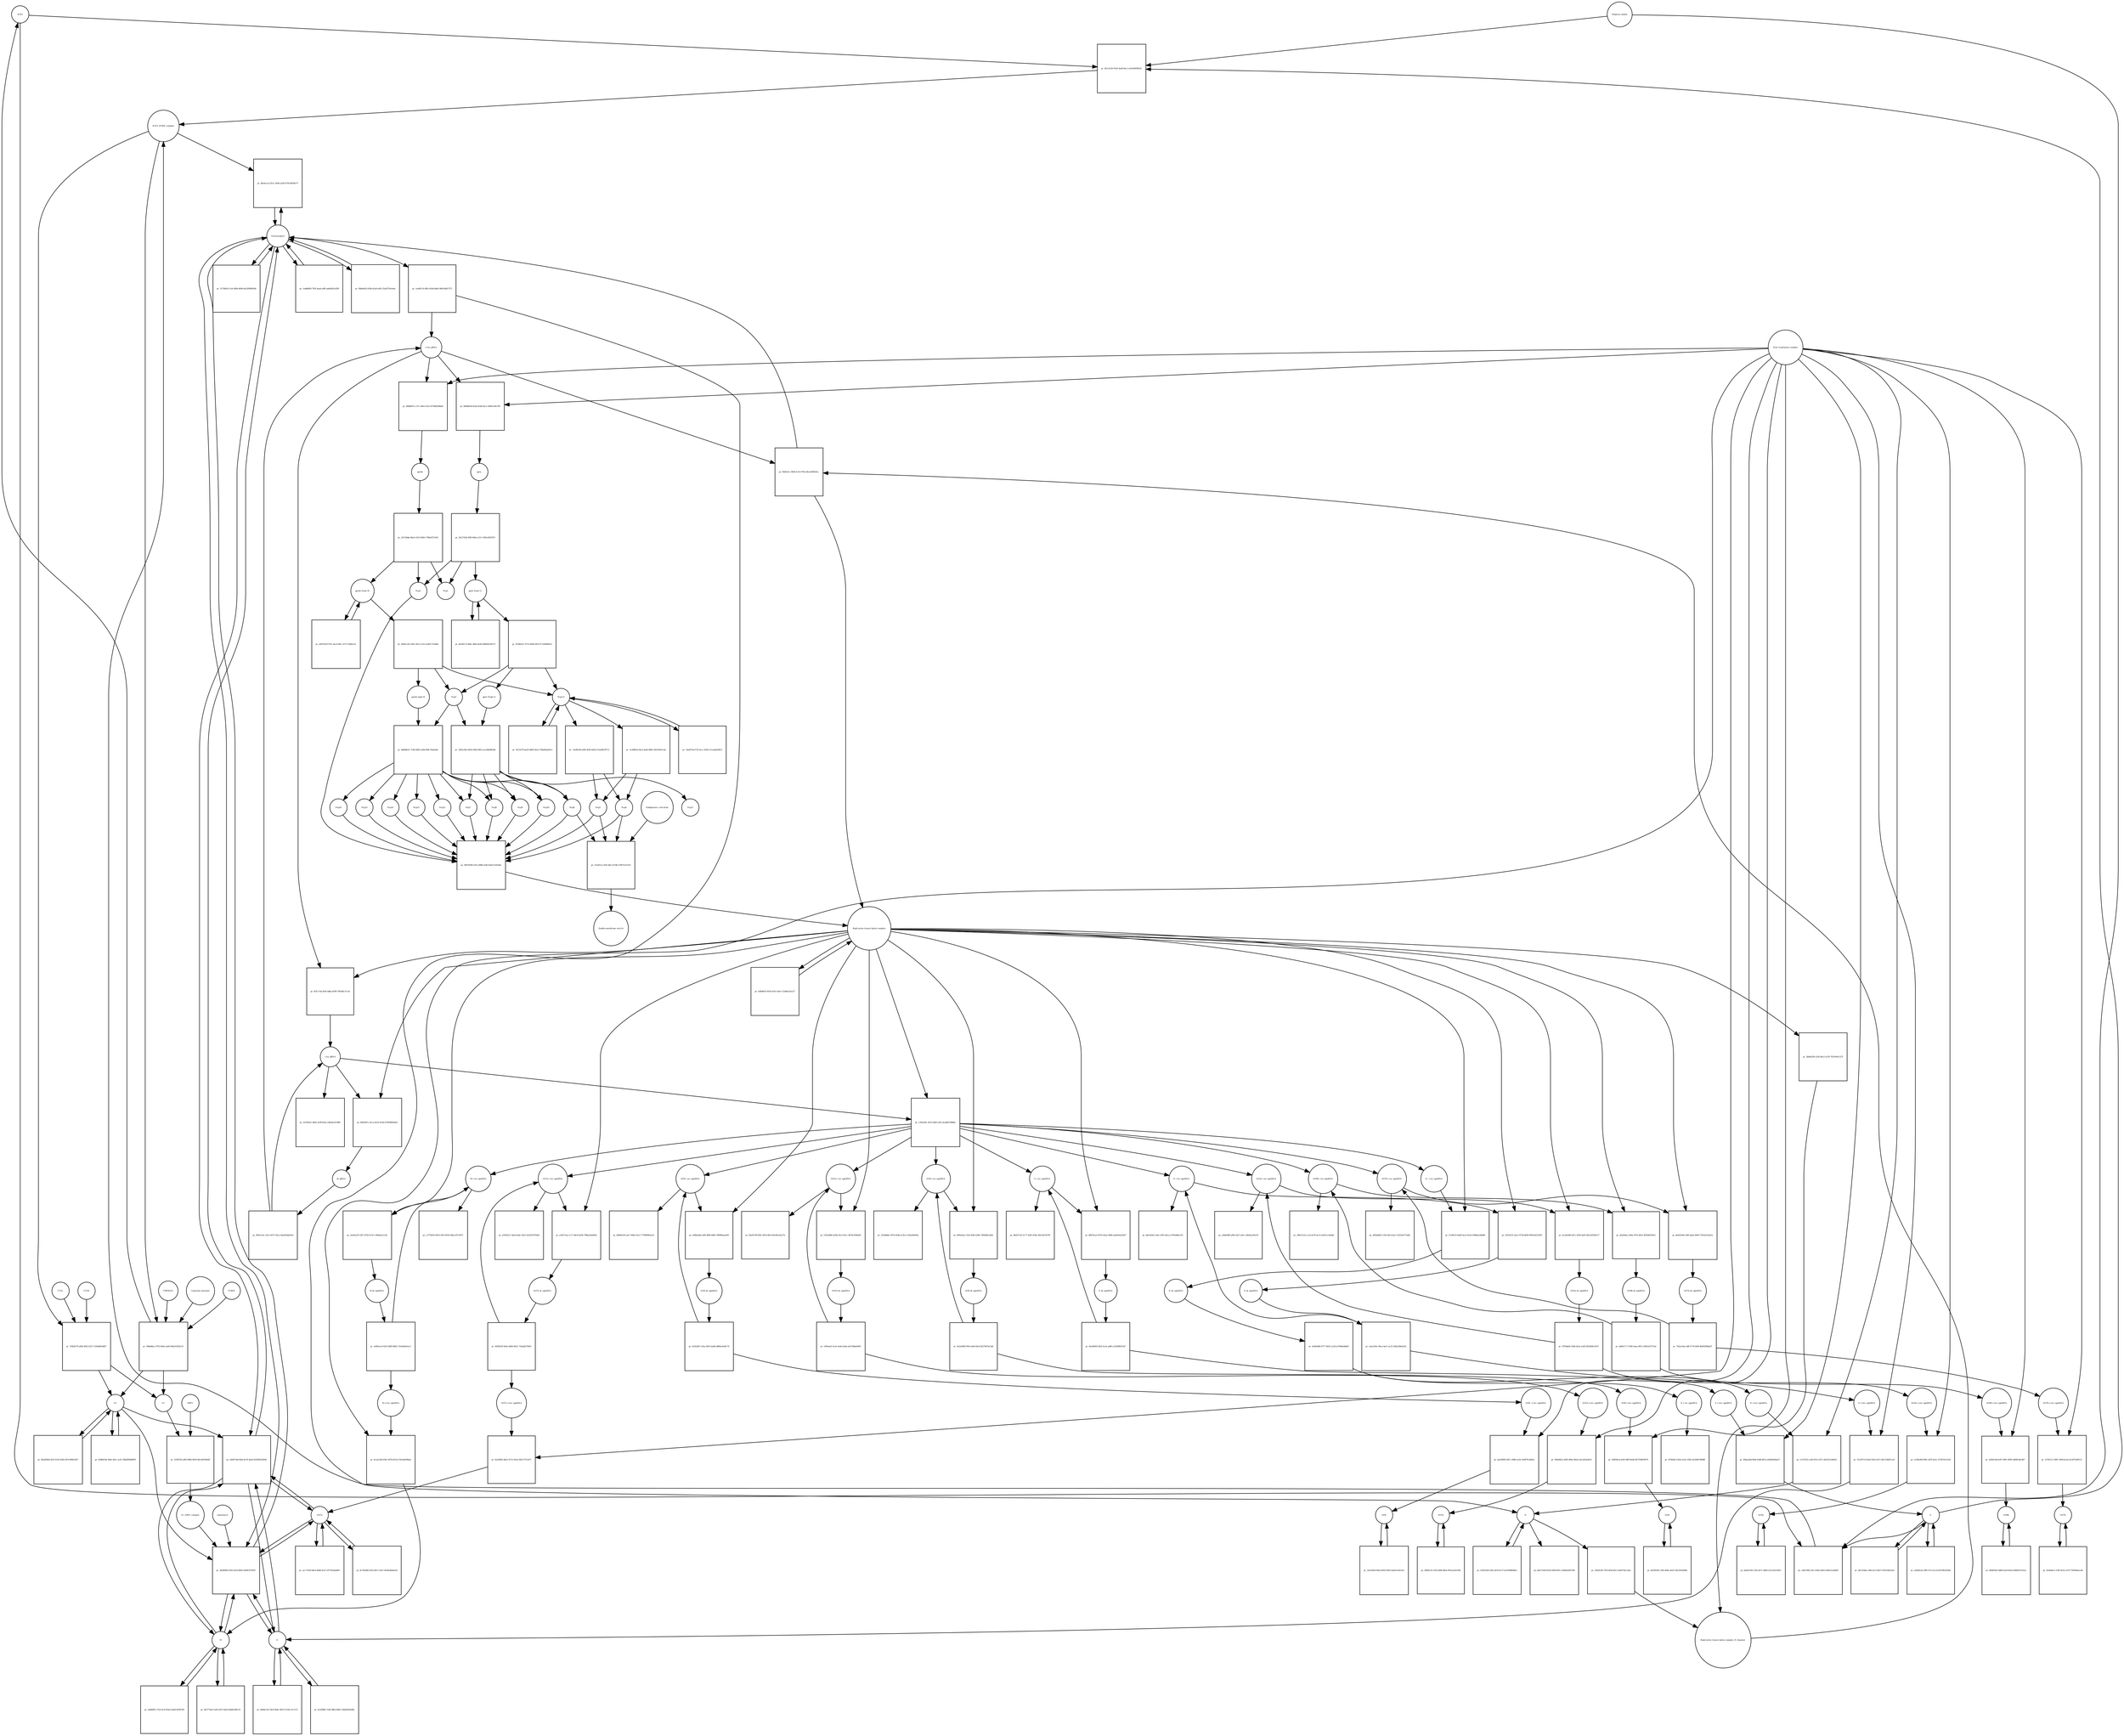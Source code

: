 strict digraph  {
ACE2 [annotation="", bipartite=0, cls=macromolecule, fontsize=4, label=ACE2, shape=circle];
"pr_df1c4120-9145-4ed0-8ac1-e2e934095b35" [annotation="", bipartite=1, cls=process, fontsize=4, label="pr_df1c4120-9145-4ed0-8ac1-e2e934095b35", shape=square];
"ACE2_SPIKE complex" [annotation="", bipartite=0, cls=complex, fontsize=4, label="ACE2_SPIKE complex", shape=circle];
"Heparan sulfate" [annotation="urn_miriam_obo.chebi_CHEBI%3A28815", bipartite=0, cls="simple chemical", fontsize=4, label="Heparan sulfate", shape=circle];
S [annotation=urn_miriam_uniprot_P0DTC2, bipartite=0, cls=macromolecule, fontsize=4, label=S, shape=circle];
Nucleocapsid [annotation="urn_miriam_obo.go_GO%3A0019013", bipartite=0, cls=complex, fontsize=4, label=Nucleocapsid, shape=circle];
"pr_d0e4cca2-921c-454b-a52b-470518438c7f" [annotation="", bipartite=1, cls=process, fontsize=4, label="pr_d0e4cca2-921c-454b-a52b-470518438c7f", shape=square];
"pr_195b4370-afb4-4825-b527-5336dd02dbf7" [annotation="", bipartite=1, cls=process, fontsize=4, label="pr_195b4370-afb4-4825-b527-5336dd02dbf7", shape=square];
S2 [annotation=urn_miriam_interpro_IPR002552, bipartite=0, cls=macromolecule, fontsize=4, label=S2, shape=circle];
CTSB [annotation="", bipartite=0, cls=macromolecule, fontsize=4, label=CTSB, shape=circle];
CTSL [annotation="", bipartite=0, cls=macromolecule, fontsize=4, label=CTSL, shape=circle];
S1 [annotation=urn_miriam_interpro_IPR002551, bipartite=0, cls=macromolecule, fontsize=4, label=S1, shape=circle];
"pr_cb9e766f-52fc-43d0-a829-a580c2a34499" [annotation="", bipartite=1, cls=process, fontsize=4, label="pr_cb9e766f-52fc-43d0-a829-a580c2a34499", shape=square];
"pr_30af69fb-9100-4324-8682-0e9fb7d7ff20" [annotation="", bipartite=1, cls=process, fontsize=4, label="pr_30af69fb-9100-4324-8682-0e9fb7d7ff20", shape=square];
cholesterol [annotation="urn_miriam_obo.chebi_CHEBI%3A16113", bipartite=0, cls="simple chemical", fontsize=4, label=cholesterol, shape=circle];
"S1_NRP1 complex" [annotation="", bipartite=0, cls=complex, fontsize=4, label="S1_NRP1 complex", shape=circle];
E [annotation=urn_miriam_uniprot_P0DTC4, bipartite=0, cls=macromolecule, fontsize=4, label=E, shape=circle];
M [annotation=urn_miriam_uniprot_P0DTC5, bipartite=0, cls=macromolecule, fontsize=4, label=M, shape=circle];
Orf7a [annotation=urn_miriam_uniprot_P0DTC7, bipartite=0, cls=macromolecule, fontsize=4, label=Orf7a, shape=circle];
"pr_1ee6b7c0-8ffa-430b-b8a6-9961fd467375" [annotation="", bipartite=1, cls=process, fontsize=4, label="pr_1ee6b7c0-8ffa-430b-b8a6-9961fd467375", shape=square];
"(+)ss gRNA" [annotation=urn_miriam_refseq_NC_045512, bipartite=0, cls="nucleic acid feature", fontsize=4, label="(+)ss gRNA", shape=circle];
N [annotation=urn_miriam_uniprot_P0DTC9, bipartite=0, cls="macromolecule multimer", fontsize=4, label=N, shape=circle];
"pr_1eddb095-785f-4aad-a8ff-ada6942cd39f" [annotation="", bipartite=1, cls=process, fontsize=4, label="pr_1eddb095-785f-4aad-a8ff-ada6942cd39f", shape=square];
"pr_fbb9e043-816b-42a9-a0f2-55a0279c0e4a" [annotation="", bipartite=1, cls=process, fontsize=4, label="pr_fbb9e043-816b-42a9-a0f2-55a0279c0e4a", shape=square];
"pr_b6317b36-8528-4936-891c-02bb9a405788" [annotation="", bipartite=1, cls=process, fontsize=4, label="pr_b6317b36-8528-4936-891c-02bb9a405788", shape=square];
"pr_239163d3-03fa-4e5d-9c37-ba76496fd8e2" [annotation="", bipartite=1, cls=process, fontsize=4, label="pr_239163d3-03fa-4e5d-9c37-ba76496fd8e2", shape=square];
"N (+)ss sgmRNA" [annotation=urn_miriam_ncbigene_43740575, bipartite=0, cls="nucleic acid feature", fontsize=4, label="N (+)ss sgmRNA", shape=circle];
"pr_e7cf5352-cef0-435c-b37c-d4c021e4b562" [annotation="", bipartite=1, cls=process, fontsize=4, label="pr_e7cf5352-cef0-435c-b37c-d4c021e4b562", shape=square];
"Host translation complex" [annotation="urn_miriam_obo.go_GO%3A0070992", bipartite=0, cls=complex, fontsize=4, label="Host translation complex", shape=circle];
"pr_2170b561-f1af-4f84-8099-0a25f90605d0" [annotation="", bipartite=1, cls=process, fontsize=4, label="pr_2170b561-f1af-4f84-8099-0a25f90605d0", shape=square];
"pr_94b6d6ac-975f-49a6-ae60-09dc03302e7e" [annotation="", bipartite=1, cls=process, fontsize=4, label="pr_94b6d6ac-975f-49a6-ae60-09dc03302e7e", shape=square];
FURIN [annotation="", bipartite=0, cls=macromolecule, fontsize=4, label=FURIN, shape=circle];
TMPRSS2 [annotation="", bipartite=0, cls=macromolecule, fontsize=4, label=TMPRSS2, shape=circle];
"Camostat mesylate" [annotation="urn_miriam_pubchem.compound_2536", bipartite=0, cls="simple chemical", fontsize=4, label="Camostat mesylate", shape=circle];
"pr_0b2d30b9-4f33-4102-8304-5b7c89601647" [annotation="", bipartite=1, cls=process, fontsize=4, label="pr_0b2d30b9-4f33-4102-8304-5b7c89601647", shape=square];
"Replication transcription complex_N oligomer" [annotation="", bipartite=0, cls=complex, fontsize=4, label="Replication transcription complex_N oligomer", shape=circle];
"pr_f6441b1c-f840-4c33-976d-28ce458029cc" [annotation="", bipartite=1, cls=process, fontsize=4, label="pr_f6441b1c-f840-4c33-976d-28ce458029cc", shape=square];
"Replication transcription complex" [annotation="", bipartite=0, cls=complex, fontsize=4, label="Replication transcription complex", shape=circle];
"pr_e4b971bb-8fad-4e76-8ae9-622f9032829d" [annotation="", bipartite=1, cls=process, fontsize=4, label="pr_e4b971bb-8fad-4e76-8ae9-622f9032829d", shape=square];
"pr_638b0c6b-3b6e-4d1c-ac01-58b2869d4993" [annotation="", bipartite=1, cls=process, fontsize=4, label="pr_638b0c6b-3b6e-4d1c-ac01-58b2869d4993", shape=square];
"pp1a Nsp3-11" [annotation=urn_miriam_uniprot_P0DTC1, bipartite=0, cls=macromolecule, fontsize=4, label="pp1a Nsp3-11", shape=circle];
"pr_9528b321-9733-46b9-9fc9-f17a94f80e55" [annotation="", bipartite=1, cls=process, fontsize=4, label="pr_9528b321-9733-46b9-9fc9-f17a94f80e55", shape=square];
"pp1a Nsp6-11" [annotation=urn_miriam_uniprot_P0DTC1, bipartite=0, cls=macromolecule, fontsize=4, label="pp1a Nsp6-11", shape=circle];
"Nsp3-4" [annotation="urn_miriam_ncbiprotein_YP_009725299|urn_miriam_ncbiprotein_YP_009725300", bipartite=0, cls=macromolecule, fontsize=4, label="Nsp3-4", shape=circle];
Nsp5 [annotation=urn_miriam_ncbiprotein_YP_009725301, bipartite=0, cls="macromolecule multimer", fontsize=4, label=Nsp5, shape=circle];
"Endoplasmic reticulum" [annotation="urn_miriam_obo.go_GO%3A0005783", bipartite=0, cls=complex, fontsize=4, label="Endoplasmic reticulum", shape=circle];
"pr_f15e811a-2f45-48c2-87d6-278f7e5151b7" [annotation="", bipartite=1, cls=process, fontsize=4, label="pr_f15e811a-2f45-48c2-87d6-278f7e5151b7", shape=square];
"Double-membrane vesicle" [annotation="urn_miriam_obo.go_GO%3A0039718", bipartite=0, cls=complex, fontsize=4, label="Double-membrane vesicle", shape=circle];
Nsp4 [annotation=urn_miriam_ncbiprotein_YP_009725300, bipartite=0, cls=macromolecule, fontsize=4, label=Nsp4, shape=circle];
Nsp3 [annotation=urn_miriam_ncbiprotein_YP_009725299, bipartite=0, cls=macromolecule, fontsize=4, label=Nsp3, shape=circle];
Nsp6 [annotation=urn_miriam_ncbiprotein_YP_009725302, bipartite=0, cls=macromolecule, fontsize=4, label=Nsp6, shape=circle];
"pr_8a54f273-d0dc-48ba-8e4f-849b95024272" [annotation="", bipartite=1, cls=process, fontsize=4, label="pr_8a54f273-d0dc-48ba-8e4f-849b95024272", shape=square];
"pr_14efd75d-f72f-41cc-8185-51ce4ab29633" [annotation="", bipartite=1, cls=process, fontsize=4, label="pr_14efd75d-f72f-41cc-8185-51ce4ab29633", shape=square];
"pp1ab Nsp3-16" [annotation=urn_miriam_uniprot_P0DTD1, bipartite=0, cls=macromolecule, fontsize=4, label="pp1ab Nsp3-16", shape=circle];
"pr_a6976259-47fc-4ac4-9dcc-87117a96e51e" [annotation="", bipartite=1, cls=process, fontsize=4, label="pr_a6976259-47fc-4ac4-9dcc-87117a96e51e", shape=square];
"pr_940ee1d3-cb81-49c5-a7ee-5e9d1731bd9c" [annotation="", bipartite=1, cls=process, fontsize=4, label="pr_940ee1d3-cb81-49c5-a7ee-5e9d1731bd9c", shape=square];
"pp1ab nsp6-16" [annotation=urn_miriam_uniprot_P0DTD1, bipartite=0, cls=macromolecule, fontsize=4, label="pp1ab nsp6-16", shape=circle];
"pr_3a8b0ff2-37a4-4c3f-85a0-a4d2c4938749" [annotation="", bipartite=1, cls=process, fontsize=4, label="pr_3a8b0ff2-37a4-4c3f-85a0-a4d2c4938749", shape=square];
"pr_0b8dccb5-54c8-4bdc-8419-2318c15c7a72" [annotation="", bipartite=1, cls=process, fontsize=4, label="pr_0b8dccb5-54c8-4bdc-8419-2318c15c7a72", shape=square];
"pr_ad26dce6-3f85-47ce-bcc6-8cf59f5e500d" [annotation="", bipartite=1, cls=process, fontsize=4, label="pr_ad26dce6-3f85-47ce-bcc6-8cf59f5e500d", shape=square];
"pr_402774ed-1a94-43d7-bef4-fe8d0c89fc35" [annotation="", bipartite=1, cls=process, fontsize=4, label="pr_402774ed-1a94-43d7-bef4-fe8d0c89fc35", shape=square];
"pr_fce0984f-7ed0-48b3-8843-148a69205d8e" [annotation="", bipartite=1, cls=process, fontsize=4, label="pr_fce0984f-7ed0-48b3-8843-148a69205d8e", shape=square];
"pr_9dc354da-c460-4ccf-b027-f5f3c64fc6ad" [annotation="", bipartite=1, cls=process, fontsize=4, label="pr_9dc354da-c460-4ccf-b027-f5f3c64fc6ad", shape=square];
"pr_acc72ef9-8dc6-48db-9cb7-e971824add95" [annotation="", bipartite=1, cls=process, fontsize=4, label="pr_acc72ef9-8dc6-48db-9cb7-e971824add95", shape=square];
Orf6 [annotation=urn_miriam_uniprot_P0DTC6, bipartite=0, cls=macromolecule, fontsize=4, label=Orf6, shape=circle];
"pr_1e6c8450-f8ed-4859-9595-da2b1e5d13cb" [annotation="", bipartite=1, cls=process, fontsize=4, label="pr_1e6c8450-f8ed-4859-9595-da2b1e5d13cb", shape=square];
Orf3a [annotation=urn_miriam_uniprot_P0DTC3, bipartite=0, cls=macromolecule, fontsize=4, label=Orf3a, shape=circle];
"pr_be641039-c59e-4e7c-b8fd-e21a33e14952" [annotation="", bipartite=1, cls=process, fontsize=4, label="pr_be641039-c59e-4e7c-b8fd-e21a33e14952", shape=square];
Orf8 [annotation=urn_miriam_uniprot_P0DTC8, bipartite=0, cls=macromolecule, fontsize=4, label=Orf8, shape=circle];
"pr_8a930365-cf56-400a-afa9-334c45028fdb" [annotation="", bipartite=1, cls=process, fontsize=4, label="pr_8a930365-cf56-400a-afa9-334c45028fdb", shape=square];
Orf9b [annotation=urn_miriam_uniprot_P0DTD2, bipartite=0, cls=macromolecule, fontsize=4, label=Orf9b, shape=circle];
"pr_9b0854ef-0d88-42a9-bd1d-d5b8475331e2" [annotation="", bipartite=1, cls=process, fontsize=4, label="pr_9b0854ef-0d88-42a9-bd1d-d5b8475331e2", shape=square];
Orf14 [annotation=urn_miriam_uniprot_P0DTD3, bipartite=0, cls=macromolecule, fontsize=4, label=Orf14, shape=circle];
"pr_0f682c5f-2556-4b6f-8b5a-f691ae2b1596" [annotation="", bipartite=1, cls=process, fontsize=4, label="pr_0f682c5f-2556-4b6f-8b5a-f691ae2b1596", shape=square];
Orf7b [annotation=urn_miriam_uniprot_P0DTD8, bipartite=0, cls=macromolecule, fontsize=4, label=Orf7b, shape=circle];
"pr_62ab46c2-239f-4e3e-a374-7583ffdaecd6" [annotation="", bipartite=1, cls=process, fontsize=4, label="pr_62ab46c2-239f-4e3e-a374-7583ffdaecd6", shape=square];
"pr_9c76e486-9224-4817-b2a7-6636a48a6e5d" [annotation="", bipartite=1, cls=process, fontsize=4, label="pr_9c76e486-9224-4817-b2a7-6636a48a6e5d", shape=square];
"M (+)ss sgmRNA" [annotation="", bipartite=0, cls="nucleic acid feature", fontsize=4, label="M (+)ss sgmRNA", shape=circle];
"pr_4ca2cd5d-0341-4f7b-b516-e70e3de99bab" [annotation="", bipartite=1, cls=process, fontsize=4, label="pr_4ca2cd5d-0341-4f7b-b516-e70e3de99bab", shape=square];
"E (+)ss sgmRNA" [annotation="", bipartite=0, cls="nucleic acid feature", fontsize=4, label="E (+)ss sgmRNA", shape=circle];
"pr_51e507c0-92a6-43e0-a471-6bc7e4b47ce8" [annotation="", bipartite=1, cls=process, fontsize=4, label="pr_51e507c0-92a6-43e0-a471-6bc7e4b47ce8", shape=square];
"S (+)ss sgmRNA" [annotation="", bipartite=0, cls="nucleic acid feature", fontsize=4, label="S (+)ss sgmRNA", shape=circle];
"pr_f94aa2dd-f6dd-43d8-867a-a658a8544a57" [annotation="", bipartite=1, cls=process, fontsize=4, label="pr_f94aa2dd-f6dd-43d8-867a-a658a8544a57", shape=square];
"Orf7a (+)ss sgmRNA" [annotation="", bipartite=0, cls="nucleic acid feature", fontsize=4, label="Orf7a (+)ss sgmRNA", shape=circle];
"pr_9a236ff4-46e5-4712-93cd-5d5e77f13671" [annotation="", bipartite=1, cls=process, fontsize=4, label="pr_9a236ff4-46e5-4712-93cd-5d5e77f13671", shape=square];
"Orf6  (+)ss sgmRNA" [annotation="", bipartite=0, cls="nucleic acid feature", fontsize=4, label="Orf6  (+)ss sgmRNA", shape=circle];
"pr_baa58965-d911-49b0-ac6e-5e697fe36bcb" [annotation="", bipartite=1, cls=process, fontsize=4, label="pr_baa58965-d911-49b0-ac6e-5e697fe36bcb", shape=square];
"Orf3a (+)ss sgmRNA" [annotation="", bipartite=0, cls="nucleic acid feature", fontsize=4, label="Orf3a (+)ss sgmRNA", shape=circle];
"pr_ce58e449-9f8c-447f-8e2c-473f516c5554" [annotation="", bipartite=1, cls=process, fontsize=4, label="pr_ce58e449-9f8c-447f-8e2c-473f516c5554", shape=square];
"Orf8 (+)ss sgmRNA" [annotation="", bipartite=0, cls="nucleic acid feature", fontsize=4, label="Orf8 (+)ss sgmRNA", shape=circle];
"pr_040f38c4-ee0f-44f0-8e4b-847356829479" [annotation="", bipartite=1, cls=process, fontsize=4, label="pr_040f38c4-ee0f-44f0-8e4b-847356829479", shape=square];
"Orf9b (+)ss sgmRNA" [annotation="", bipartite=0, cls="nucleic acid feature", fontsize=4, label="Orf9b (+)ss sgmRNA", shape=circle];
"pr_a830e14b-fe87-4991-8f99-2bf081dfcdb7" [annotation="", bipartite=1, cls=process, fontsize=4, label="pr_a830e14b-fe87-4991-8f99-2bf081dfcdb7", shape=square];
"Orf14 (+)ss sgmRNA" [annotation="", bipartite=0, cls="nucleic acid feature", fontsize=4, label="Orf14 (+)ss sgmRNA", shape=circle];
"pr_95bb462c-bf40-406a-96e4-e3e1d32a9e55" [annotation="", bipartite=1, cls=process, fontsize=4, label="pr_95bb462c-bf40-406a-96e4-e3e1d32a9e55", shape=square];
"Orf7b (+)ss sgmRNA" [annotation="", bipartite=0, cls="nucleic acid feature", fontsize=4, label="Orf7b (+)ss sgmRNA", shape=circle];
"pr_237d5111-68f1-4594-bca9-5e3473a99112" [annotation="", bipartite=1, cls=process, fontsize=4, label="pr_237d5111-68f1-4594-bca9-5e3473a99112", shape=square];
"(-)ss gRNA" [annotation=urn_miriam_refseq_NC_045512, bipartite=0, cls="nucleic acid feature", fontsize=4, label="(-)ss gRNA", shape=circle];
"pr_3e765b21-4b62-4cf8-8542-cd9edce07d80" [annotation="", bipartite=1, cls=process, fontsize=4, label="pr_3e765b21-4b62-4cf8-8542-cd9edce07d80", shape=square];
"pr_593efc86-7f29-4f3b-b9c3-4abf75dc1e6a" [annotation="", bipartite=1, cls=process, fontsize=4, label="pr_593efc86-7f29-4f3b-b9c3-4abf75dc1e6a", shape=square];
"pr_6f3c71da-ffa6-4dba-8290-7002dfc27ca0" [annotation="", bipartite=1, cls=process, fontsize=4, label="pr_6f3c71da-ffa6-4dba-8290-7002dfc27ca0", shape=square];
"M (-)ss sgmRNA" [annotation=urn_miriam_ncbigene_43740571, bipartite=0, cls="nucleic acid feature", fontsize=4, label="M (-)ss sgmRNA", shape=circle];
"pr_c3776e95-6919-45f3-8559-48acc87c0071" [annotation="", bipartite=1, cls=process, fontsize=4, label="pr_c3776e95-6919-45f3-8559-48acc87c0071", shape=square];
"E (-)ss sgmRNA" [annotation=urn_miriam_ncbigene_43740570, bipartite=0, cls="nucleic acid feature", fontsize=4, label="E (-)ss sgmRNA", shape=circle];
"pr_bdc02402-2a0c-43f3-a8ca-e376e86dc555" [annotation="", bipartite=1, cls=process, fontsize=4, label="pr_bdc02402-2a0c-43f3-a8ca-e376e86dc555", shape=square];
"S (-)ss sgmRNA" [annotation="", bipartite=0, cls="nucleic acid feature", fontsize=4, label="S (-)ss sgmRNA", shape=circle];
"pr_66d37c42-3c77-4305-818e-36fc443147f9" [annotation="", bipartite=1, cls=process, fontsize=4, label="pr_66d37c42-3c77-4305-818e-36fc443147f9", shape=square];
"Orf7a (-)ss sgmRNA" [annotation="", bipartite=0, cls="nucleic acid feature", fontsize=4, label="Orf7a (-)ss sgmRNA", shape=circle];
"pr_e59352e7-44a9-4ebc-81b1-b252019704d1" [annotation="", bipartite=1, cls=process, fontsize=4, label="pr_e59352e7-44a9-4ebc-81b1-b252019704d1", shape=square];
"Orf6 (-)ss sgmRNA" [annotation="", bipartite=0, cls="nucleic acid feature", fontsize=4, label="Orf6 (-)ss sgmRNA", shape=circle];
"pr_6b9b5e50-eae7-466e-9ce3-775899062a16" [annotation="", bipartite=1, cls=process, fontsize=4, label="pr_6b9b5e50-eae7-466e-9ce3-775899062a16", shape=square];
"Orf3a (-)ss sgmRNA" [annotation="", bipartite=0, cls="nucleic acid feature", fontsize=4, label="Orf3a (-)ss sgmRNA", shape=circle];
"pr_a5bd368f-af84-43a7-a81c-a9fe6ac85e39" [annotation="", bipartite=1, cls=process, fontsize=4, label="pr_a5bd368f-af84-43a7-a81c-a9fe6ac85e39", shape=square];
"Orf8 (-)ss sgmRNA" [annotation="", bipartite=0, cls="nucleic acid feature", fontsize=4, label="Orf8 (-)ss sgmRNA", shape=circle];
"pr_522d6d0e-397b-454b-a13b-cc55bcb609eb" [annotation="", bipartite=1, cls=process, fontsize=4, label="pr_522d6d0e-397b-454b-a13b-cc55bcb609eb", shape=square];
"Orf9b (-)ss sgmRNA" [annotation="", bipartite=0, cls="nucleic acid feature", fontsize=4, label="Orf9b (-)ss sgmRNA", shape=circle];
"pr_380a7a1d-cc2a-4e78-ae13-ad101cc6fabb" [annotation="", bipartite=1, cls=process, fontsize=4, label="pr_380a7a1d-cc2a-4e78-ae13-ad101cc6fabb", shape=square];
"Orf14 (-)ss sgmRNA" [annotation="", bipartite=0, cls="nucleic acid feature", fontsize=4, label="Orf14 (-)ss sgmRNA", shape=circle];
"pr_95a457f8-f841-4916-80cf-b9cb9c62e27a" [annotation="", bipartite=1, cls=process, fontsize=4, label="pr_95a457f8-f841-4916-80cf-b9cb9c62e27a", shape=square];
"Orf7b (-)ss sgmRNA" [annotation="", bipartite=0, cls="nucleic acid feature", fontsize=4, label="Orf7b (-)ss sgmRNA", shape=circle];
"pr_d81b6dd3-1326-46c0-ba11-6525a477efdb" [annotation="", bipartite=1, cls=process, fontsize=4, label="pr_d81b6dd3-1326-46c0-ba11-6525a477efdb", shape=square];
"pr_69e0407c-b1ce-4e32-9cb6-b79058956422" [annotation="", bipartite=1, cls=process, fontsize=4, label="pr_69e0407c-b1ce-4e32-9cb6-b79058956422", shape=square];
"ds gRNA" [annotation=urn_miriam_refseq_NC_045512, bipartite=0, cls="nucleic acid feature", fontsize=4, label="ds gRNA", shape=circle];
"pr_2ae9a23f-5267-4704-9132-c368a4e2c1d2" [annotation="", bipartite=1, cls=process, fontsize=4, label="pr_2ae9a23f-5267-4704-9132-c368a4e2c1d2", shape=square];
"M ds sgmRNA" [annotation="", bipartite=0, cls="nucleic acid feature", fontsize=4, label="M ds sgmRNA", shape=circle];
"pr_631b1f31-da12-473d-8829-99033d212f93" [annotation="", bipartite=1, cls=process, fontsize=4, label="pr_631b1f31-da12-473d-8829-99033d212f93", shape=square];
"E ds sgmRNA" [annotation="", bipartite=0, cls="nucleic acid feature", fontsize=4, label="E ds sgmRNA", shape=circle];
"pr_8db7bca5-0074-42ae-9666-aabd16ed33b7" [annotation="", bipartite=1, cls=process, fontsize=4, label="pr_8db7bca5-0074-42ae-9666-aabd16ed33b7", shape=square];
"S ds sgmRNA" [annotation="", bipartite=0, cls="nucleic acid feature", fontsize=4, label="S ds sgmRNA", shape=circle];
"pr_a1827cba-1c17-4dcb-9e96-796ba1ba8b26" [annotation="", bipartite=1, cls=process, fontsize=4, label="pr_a1827cba-1c17-4dcb-9e96-796ba1ba8b26", shape=square];
"Orf7a ds sgmRNA" [annotation="", bipartite=0, cls="nucleic acid feature", fontsize=4, label="Orf7a ds sgmRNA", shape=circle];
"pr_b380ab4d-cdf9-480f-bf8d-74899beae665" [annotation="", bipartite=1, cls=process, fontsize=4, label="pr_b380ab4d-cdf9-480f-bf8d-74899beae665", shape=square];
"Orf6 ds sgmRNA" [annotation="", bipartite=0, cls="nucleic acid feature", fontsize=4, label="Orf6 ds sgmRNA", shape=circle];
"pr_0ced2948-eb7c-456f-9a65-9b21d3209c57" [annotation="", bipartite=1, cls=process, fontsize=4, label="pr_0ced2948-eb7c-456f-9a65-9b21d3209c57", shape=square];
"Orf3a ds sgmRNA" [annotation="", bipartite=0, cls="nucleic acid feature", fontsize=4, label="Orf3a ds sgmRNA", shape=circle];
"pr_699a42ac-01ef-46fa-b366-740f4d0c2bb1" [annotation="", bipartite=1, cls=process, fontsize=4, label="pr_699a42ac-01ef-46fa-b366-740f4d0c2bb1", shape=square];
"Orf8 ds sgmRNA" [annotation="", bipartite=0, cls="nucleic acid feature", fontsize=4, label="Orf8 ds sgmRNA", shape=circle];
"pr_d2af5bee-260a-4702-8621-ff63d6555fe1" [annotation="", bipartite=1, cls=process, fontsize=4, label="pr_d2af5bee-260a-4702-8621-ff63d6555fe1", shape=square];
"Orf9b ds sgmRNA" [annotation="", bipartite=0, cls="nucleic acid feature", fontsize=4, label="Orf9b ds sgmRNA", shape=circle];
"pr_519a3884-4c8b-43c4-93cc-987dc950baf9" [annotation="", bipartite=1, cls=process, fontsize=4, label="pr_519a3884-4c8b-43c4-93cc-987dc950baf9", shape=square];
"Orf14 ds sgmRNA" [annotation="", bipartite=0, cls="nucleic acid feature", fontsize=4, label="Orf14 ds sgmRNA", shape=circle];
"pr_8ed25e96-c6f6-4ab2-b904-7541b3c83a5a" [annotation="", bipartite=1, cls=process, fontsize=4, label="pr_8ed25e96-c6f6-4ab2-b904-7541b3c83a5a", shape=square];
"Orf7b ds sgmRNA" [annotation="", bipartite=0, cls="nucleic acid feature", fontsize=4, label="Orf7b ds sgmRNA", shape=circle];
"pr_900c5c4c-221e-4557-92ca-5be816da6543" [annotation="", bipartite=1, cls=process, fontsize=4, label="pr_900c5c4c-221e-4557-92ca-5be816da6543", shape=square];
"pr_e9401ac0-0216-48f9-8682-72e0d2be5ec2" [annotation="", bipartite=1, cls=process, fontsize=4, label="pr_e9401ac0-0216-48f9-8682-72e0d2be5ec2", shape=square];
"pr_a2ea164c-9bca-4ee7-ac35-2b0a398a4241" [annotation="", bipartite=1, cls=process, fontsize=4, label="pr_a2ea164c-9bca-4ee7-ac35-2b0a398a4241", shape=square];
"pr_45a46093-9fa5-4c3e-abf6-e332688255d7" [annotation="", bipartite=1, cls=process, fontsize=4, label="pr_45a46093-9fa5-4c3e-abf6-e332688255d7", shape=square];
"pr_043fb10f-9e6a-4d64-9621-71ba6d276f43" [annotation="", bipartite=1, cls=process, fontsize=4, label="pr_043fb10f-9e6a-4d64-9621-71ba6d276f43", shape=square];
"pr_fe2b2447-c0ea-4653-ba0b-dd68c4e40c79" [annotation="", bipartite=1, cls=process, fontsize=4, label="pr_fe2b2447-c0ea-4653-ba0b-dd68c4e40c79", shape=square];
"pr_d7f5bde8-25dd-422a-a3d5-f822b06c5637" [annotation="", bipartite=1, cls=process, fontsize=4, label="pr_d7f5bde8-25dd-422a-a3d5-f822b06c5637", shape=square];
"pr_9a3e58f8-f950-4a64-84c4-bf27b67bc2db" [annotation="", bipartite=1, cls=process, fontsize=4, label="pr_9a3e58f8-f950-4a64-84c4-bf27b67bc2db", shape=square];
"pr_ab6b17c7-5546-4eae-9f51-e981410727ed" [annotation="", bipartite=1, cls=process, fontsize=4, label="pr_ab6b17c7-5546-4eae-9f51-e981410727ed", shape=square];
"pr_cf00eed1-b12e-4e4e-b5da-dcb74bba6093" [annotation="", bipartite=1, cls=process, fontsize=4, label="pr_cf00eed1-b12e-4e4e-b5da-dcb74bba6093", shape=square];
"pr_762ec64a-2dff-4774-bf44-8b092f8dfad7" [annotation="", bipartite=1, cls=process, fontsize=4, label="pr_762ec64a-2dff-4774-bf44-8b092f8dfad7", shape=square];
"N  (-)ss sgmRNA" [annotation=urn_miriam_ncbigene_43740575, bipartite=0, cls="nucleic acid feature", fontsize=4, label="N  (-)ss sgmRNA", shape=circle];
"pr_512f4a7f-8ad0-4ce5-b53e-838bda18fdd6" [annotation="", bipartite=1, cls=process, fontsize=4, label="pr_512f4a7f-8ad0-4ce5-b53e-838bda18fdd6", shape=square];
"N ds sgmRNA" [annotation="", bipartite=0, cls="nucleic acid feature", fontsize=4, label="N ds sgmRNA", shape=circle];
"pr_fe46e8d8-9177-4025-a13d-a578d0e6dbf3" [annotation="", bipartite=1, cls=process, fontsize=4, label="pr_fe46e8d8-9177-4025-a13d-a578d0e6dbf3", shape=square];
"N (-)ss sgmRNA" [annotation="", bipartite=0, cls="nucleic acid feature", fontsize=4, label="N (-)ss sgmRNA", shape=circle];
pp1ab [annotation=urn_miriam_uniprot_P0DTD1, bipartite=0, cls=macromolecule, fontsize=4, label=pp1ab, shape=circle];
"pr_2d7c89de-6be5-41f2-8584-1798ed753165" [annotation="", bipartite=1, cls=process, fontsize=4, label="pr_2d7c89de-6be5-41f2-8584-1798ed753165", shape=square];
Nsp2 [annotation=urn_miriam_ncbiprotein_YP_009725298, bipartite=0, cls=macromolecule, fontsize=4, label=Nsp2, shape=circle];
Nsp1 [annotation=urn_miriam_ncbiprotein_YP_009725297, bipartite=0, cls=macromolecule, fontsize=4, label=Nsp1, shape=circle];
pp1a [annotation=urn_miriam_uniprot_P0DTC1, bipartite=0, cls=macromolecule, fontsize=4, label=pp1a, shape=circle];
"pr_2b127620-6f8f-40de-a27e-7d50cd925971" [annotation="", bipartite=1, cls=process, fontsize=4, label="pr_2b127620-6f8f-40de-a27e-7d50cd925971", shape=square];
"pr_81f1af70-6a20-4805-82e5-760a06eb20c1" [annotation="", bipartite=1, cls=process, fontsize=4, label="pr_81f1af70-6a20-4805-82e5-760a06eb20c1", shape=square];
"pr_1e30803a-f0a2-4eb4-80bf-18247b0cfc4e" [annotation="", bipartite=1, cls=process, fontsize=4, label="pr_1e30803a-f0a2-4eb4-80bf-18247b0cfc4e", shape=square];
"pr_12e8914b-af00-4029-b624-47ad3814f715" [annotation="", bipartite=1, cls=process, fontsize=4, label="pr_12e8914b-af00-4029-b624-47ad3814f715", shape=square];
"pr_1891a30a-495d-45b4-94f3-ace54b9d65db" [annotation="", bipartite=1, cls=process, fontsize=4, label="pr_1891a30a-495d-45b4-94f3-ace54b9d65db", shape=square];
Nsp7 [annotation=urn_miriam_ncbiprotein_YP_009725303, bipartite=0, cls=macromolecule, fontsize=4, label=Nsp7, shape=circle];
Nsp8 [annotation=urn_miriam_ncbiprotein_YP_009725304, bipartite=0, cls=macromolecule, fontsize=4, label=Nsp8, shape=circle];
Nsp9 [annotation=urn_miriam_ncbiprotein_YP_009725305, bipartite=0, cls=macromolecule, fontsize=4, label=Nsp9, shape=circle];
Nsp10 [annotation=urn_miriam_ncbiprotein_YP_009725306, bipartite=0, cls=macromolecule, fontsize=4, label=Nsp10, shape=circle];
Nsp11 [annotation=urn_miriam_ncbiprotein_YP_009725312, bipartite=0, cls=macromolecule, fontsize=4, label=Nsp11, shape=circle];
"pr_bbd6d631-7148-49d5-a24d-804c76afe6dc" [annotation="", bipartite=1, cls=process, fontsize=4, label="pr_bbd6d631-7148-49d5-a24d-804c76afe6dc", shape=square];
Nsp13 [annotation=urn_miriam_ncbiprotein_YP_009725308, bipartite=0, cls=macromolecule, fontsize=4, label=Nsp13, shape=circle];
Nsp12 [annotation=urn_miriam_ncbiprotein_YP_009725307, bipartite=0, cls=macromolecule, fontsize=4, label=Nsp12, shape=circle];
Nsp16 [annotation=urn_miriam_ncbiprotein_YP_009725311, bipartite=0, cls=macromolecule, fontsize=4, label=Nsp16, shape=circle];
Nsp15 [annotation=urn_miriam_ncbiprotein_YP_009725310, bipartite=0, cls=macromolecule, fontsize=4, label=Nsp15, shape=circle];
Nsp14 [annotation=urn_miriam_ncbiprotein_YP_009725309, bipartite=0, cls=macromolecule, fontsize=4, label=Nsp14, shape=circle];
"pr_00976590-e97a-408b-af36-0ebe57e81d0a" [annotation="", bipartite=1, cls=process, fontsize=4, label="pr_00976590-e97a-408b-af36-0ebe57e81d0a", shape=square];
"pr_9b96845d-9a2d-4544-9ac1-bf9f2c04e700" [annotation="", bipartite=1, cls=process, fontsize=4, label="pr_9b96845d-9a2d-4544-9ac1-bf9f2c04e700", shape=square];
"pr_d08dd07e-c37c-49ee-b323-d7584f560bd4" [annotation="", bipartite=1, cls=process, fontsize=4, label="pr_d08dd07e-c37c-49ee-b323-d7584f560bd4", shape=square];
"pr_6700a8c3-bf2a-41dc-9562-4a39447dfd88" [annotation="", bipartite=1, cls=process, fontsize=4, label="pr_6700a8c3-bf2a-41dc-9562-4a39447dfd88", shape=square];
"pr_e08d6ef3-f618-41b1-b2ee-123dde1b1e27" [annotation="", bipartite=1, cls=process, fontsize=4, label="pr_e08d6ef3-f618-41b1-b2ee-123dde1b1e27", shape=square];
"pr_3bdda29f-e354-4bc2-a150-70310e9c227f" [annotation="", bipartite=1, cls=process, fontsize=4, label="pr_3bdda29f-e354-4bc2-a150-70310e9c227f", shape=square];
"pr_c350e28c-4535-483f-a2b1-ba3d837b866e" [annotation="", bipartite=1, cls=process, fontsize=4, label="pr_c350e28c-4535-483f-a2b1-ba3d837b866e", shape=square];
"pr_31f00762-aff6-4866-9659-f0ac6633b0d5" [annotation="", bipartite=1, cls=process, fontsize=4, label="pr_31f00762-aff6-4866-9659-f0ac6633b0d5", shape=square];
NRP1 [annotation="", bipartite=0, cls=macromolecule, fontsize=4, label=NRP1, shape=circle];
ACE2 -> "pr_df1c4120-9145-4ed0-8ac1-e2e934095b35"  [annotation="", interaction_type=consumption];
ACE2 -> "pr_cb9e766f-52fc-43d0-a829-a580c2a34499"  [annotation="", interaction_type=consumption];
"pr_df1c4120-9145-4ed0-8ac1-e2e934095b35" -> "ACE2_SPIKE complex"  [annotation="", interaction_type=production];
"ACE2_SPIKE complex" -> "pr_d0e4cca2-921c-454b-a52b-470518438c7f"  [annotation="urn_miriam_pubmed_32142651|urn_miriam_pubmed_32094589|urn_miriam_taxonomy_2697049", interaction_type=stimulation];
"ACE2_SPIKE complex" -> "pr_195b4370-afb4-4825-b527-5336dd02dbf7"  [annotation="", interaction_type=consumption];
"ACE2_SPIKE complex" -> "pr_94b6d6ac-975f-49a6-ae60-09dc03302e7e"  [annotation="", interaction_type=consumption];
"Heparan sulfate" -> "pr_df1c4120-9145-4ed0-8ac1-e2e934095b35"  [annotation="urn_miriam_pubmed_32142651|urn_miriam_pubmed_32094589|urn_miriam_taxonomy_2697049|urn_miriam_pubmed_32970989", interaction_type=stimulation];
"Heparan sulfate" -> "pr_cb9e766f-52fc-43d0-a829-a580c2a34499"  [annotation="urn_miriam_pubmed_32142651|urn_miriam_pubmed_32094589|urn_miriam_taxonomy_2697049|urn_miriam_pubmed_32155444|urn_miriam_pubmed_32970989", interaction_type=stimulation];
S -> "pr_df1c4120-9145-4ed0-8ac1-e2e934095b35"  [annotation="", interaction_type=consumption];
S -> "pr_cb9e766f-52fc-43d0-a829-a580c2a34499"  [annotation="", interaction_type=consumption];
S -> "pr_ad26dce6-3f85-47ce-bcc6-8cf59f5e500d"  [annotation="", interaction_type=consumption];
S -> "pr_9dc354da-c460-4ccf-b027-f5f3c64fc6ad"  [annotation="", interaction_type=consumption];
Nucleocapsid -> "pr_d0e4cca2-921c-454b-a52b-470518438c7f"  [annotation="", interaction_type=consumption];
Nucleocapsid -> "pr_30af69fb-9100-4324-8682-0e9fb7d7ff20"  [annotation="", interaction_type=consumption];
Nucleocapsid -> "pr_1ee6b7c0-8ffa-430b-b8a6-9961fd467375"  [annotation="", interaction_type=consumption];
Nucleocapsid -> "pr_1eddb095-785f-4aad-a8ff-ada6942cd39f"  [annotation="", interaction_type=consumption];
Nucleocapsid -> "pr_fbb9e043-816b-42a9-a0f2-55a0279c0e4a"  [annotation="", interaction_type=consumption];
Nucleocapsid -> "pr_2170b561-f1af-4f84-8099-0a25f90605d0"  [annotation="", interaction_type=consumption];
Nucleocapsid -> "pr_e4b971bb-8fad-4e76-8ae9-622f9032829d"  [annotation="", interaction_type=consumption];
"pr_d0e4cca2-921c-454b-a52b-470518438c7f" -> Nucleocapsid  [annotation="", interaction_type=production];
"pr_195b4370-afb4-4825-b527-5336dd02dbf7" -> S2  [annotation="", interaction_type=production];
"pr_195b4370-afb4-4825-b527-5336dd02dbf7" -> S1  [annotation="", interaction_type=production];
S2 -> "pr_30af69fb-9100-4324-8682-0e9fb7d7ff20"  [annotation="urn_miriam_pubmed_32142651|urn_miriam_pubmed_32094589|urn_miriam_pubmed_32047258|urn_miriam_taxonomy_2697049|urn_miriam_pubmed_32944968", interaction_type=stimulation];
S2 -> "pr_0b2d30b9-4f33-4102-8304-5b7c89601647"  [annotation="", interaction_type=consumption];
S2 -> "pr_e4b971bb-8fad-4e76-8ae9-622f9032829d"  [annotation="urn_miriam_pubmed_32142651|urn_miriam_pubmed_32047258|urn_miriam_taxonomy_2697049", interaction_type=stimulation];
S2 -> "pr_638b0c6b-3b6e-4d1c-ac01-58b2869d4993"  [annotation="", interaction_type=consumption];
CTSB -> "pr_195b4370-afb4-4825-b527-5336dd02dbf7"  [annotation="urn_miriam_pubmed_32142651|urn_miriam_taxonomy_2697049", interaction_type=catalysis];
CTSL -> "pr_195b4370-afb4-4825-b527-5336dd02dbf7"  [annotation="urn_miriam_pubmed_32142651|urn_miriam_taxonomy_2697049", interaction_type=catalysis];
S1 -> "pr_31f00762-aff6-4866-9659-f0ac6633b0d5"  [annotation="", interaction_type=consumption];
"pr_cb9e766f-52fc-43d0-a829-a580c2a34499" -> "ACE2_SPIKE complex"  [annotation="", interaction_type=production];
"pr_30af69fb-9100-4324-8682-0e9fb7d7ff20" -> Nucleocapsid  [annotation="", interaction_type=production];
"pr_30af69fb-9100-4324-8682-0e9fb7d7ff20" -> E  [annotation="", interaction_type=production];
"pr_30af69fb-9100-4324-8682-0e9fb7d7ff20" -> M  [annotation="", interaction_type=production];
"pr_30af69fb-9100-4324-8682-0e9fb7d7ff20" -> Orf7a  [annotation="", interaction_type=production];
cholesterol -> "pr_30af69fb-9100-4324-8682-0e9fb7d7ff20"  [annotation="urn_miriam_pubmed_32142651|urn_miriam_pubmed_32094589|urn_miriam_pubmed_32047258|urn_miriam_taxonomy_2697049|urn_miriam_pubmed_32944968", interaction_type=stimulation];
"S1_NRP1 complex" -> "pr_30af69fb-9100-4324-8682-0e9fb7d7ff20"  [annotation="urn_miriam_pubmed_32142651|urn_miriam_pubmed_32094589|urn_miriam_pubmed_32047258|urn_miriam_taxonomy_2697049|urn_miriam_pubmed_32944968", interaction_type=stimulation];
E -> "pr_30af69fb-9100-4324-8682-0e9fb7d7ff20"  [annotation="", interaction_type=consumption];
E -> "pr_e4b971bb-8fad-4e76-8ae9-622f9032829d"  [annotation="", interaction_type=consumption];
E -> "pr_0b8dccb5-54c8-4bdc-8419-2318c15c7a72"  [annotation="", interaction_type=consumption];
E -> "pr_fce0984f-7ed0-48b3-8843-148a69205d8e"  [annotation="", interaction_type=consumption];
M -> "pr_30af69fb-9100-4324-8682-0e9fb7d7ff20"  [annotation="", interaction_type=consumption];
M -> "pr_e4b971bb-8fad-4e76-8ae9-622f9032829d"  [annotation="", interaction_type=consumption];
M -> "pr_3a8b0ff2-37a4-4c3f-85a0-a4d2c4938749"  [annotation="", interaction_type=consumption];
M -> "pr_402774ed-1a94-43d7-bef4-fe8d0c89fc35"  [annotation="", interaction_type=consumption];
Orf7a -> "pr_30af69fb-9100-4324-8682-0e9fb7d7ff20"  [annotation="", interaction_type=consumption];
Orf7a -> "pr_e4b971bb-8fad-4e76-8ae9-622f9032829d"  [annotation="", interaction_type=consumption];
Orf7a -> "pr_acc72ef9-8dc6-48db-9cb7-e971824add95"  [annotation="", interaction_type=consumption];
Orf7a -> "pr_9c76e486-9224-4817-b2a7-6636a48a6e5d"  [annotation="", interaction_type=consumption];
"pr_1ee6b7c0-8ffa-430b-b8a6-9961fd467375" -> "(+)ss gRNA"  [annotation="", interaction_type=production];
"pr_1ee6b7c0-8ffa-430b-b8a6-9961fd467375" -> N  [annotation="", interaction_type=production];
"(+)ss gRNA" -> "pr_f6441b1c-f840-4c33-976d-28ce458029cc"  [annotation="", interaction_type=consumption];
"(+)ss gRNA" -> "pr_6f3c71da-ffa6-4dba-8290-7002dfc27ca0"  [annotation="", interaction_type=consumption];
"(+)ss gRNA" -> "pr_9b96845d-9a2d-4544-9ac1-bf9f2c04e700"  [annotation="", interaction_type=consumption];
"(+)ss gRNA" -> "pr_d08dd07e-c37c-49ee-b323-d7584f560bd4"  [annotation="", interaction_type=consumption];
N -> "pr_b6317b36-8528-4936-891c-02bb9a405788"  [annotation="", interaction_type=consumption];
N -> "pr_239163d3-03fa-4e5d-9c37-ba76496fd8e2"  [annotation="", interaction_type=consumption];
N -> "pr_593efc86-7f29-4f3b-b9c3-4abf75dc1e6a"  [annotation="", interaction_type=consumption];
"pr_1eddb095-785f-4aad-a8ff-ada6942cd39f" -> Nucleocapsid  [annotation="", interaction_type=production];
"pr_fbb9e043-816b-42a9-a0f2-55a0279c0e4a" -> Nucleocapsid  [annotation="", interaction_type=production];
"pr_239163d3-03fa-4e5d-9c37-ba76496fd8e2" -> N  [annotation="", interaction_type=production];
"N (+)ss sgmRNA" -> "pr_e7cf5352-cef0-435c-b37c-d4c021e4b562"  [annotation="", interaction_type=consumption];
"pr_e7cf5352-cef0-435c-b37c-d4c021e4b562" -> N  [annotation="", interaction_type=production];
"Host translation complex" -> "pr_e7cf5352-cef0-435c-b37c-d4c021e4b562"  [annotation="", interaction_type="necessary stimulation"];
"Host translation complex" -> "pr_4ca2cd5d-0341-4f7b-b516-e70e3de99bab"  [annotation="urn_miriam_pubmed_31226023|urn_miriam_pubmed_27712623", interaction_type="necessary stimulation"];
"Host translation complex" -> "pr_51e507c0-92a6-43e0-a471-6bc7e4b47ce8"  [annotation="urn_miriam_pubmed_31226023|urn_miriam_pubmed_27712623", interaction_type="necessary stimulation"];
"Host translation complex" -> "pr_f94aa2dd-f6dd-43d8-867a-a658a8544a57"  [annotation="urn_miriam_pubmed_31226023|urn_miriam_pubmed_27712623", interaction_type="necessary stimulation"];
"Host translation complex" -> "pr_9a236ff4-46e5-4712-93cd-5d5e77f13671"  [annotation="urn_miriam_pubmed_31226023|urn_miriam_pubmed_27712623", interaction_type="necessary stimulation"];
"Host translation complex" -> "pr_baa58965-d911-49b0-ac6e-5e697fe36bcb"  [annotation="urn_miriam_pubmed_31226023|urn_miriam_pubmed_27712623", interaction_type="necessary stimulation"];
"Host translation complex" -> "pr_ce58e449-9f8c-447f-8e2c-473f516c5554"  [annotation="urn_miriam_pubmed_31226023|urn_miriam_pubmed_27712623", interaction_type="necessary stimulation"];
"Host translation complex" -> "pr_040f38c4-ee0f-44f0-8e4b-847356829479"  [annotation="urn_miriam_pubmed_31226023|urn_miriam_pubmed_27712623", interaction_type="necessary stimulation"];
"Host translation complex" -> "pr_a830e14b-fe87-4991-8f99-2bf081dfcdb7"  [annotation="urn_miriam_pubmed_31226023|urn_miriam_pubmed_27712623", interaction_type="necessary stimulation"];
"Host translation complex" -> "pr_95bb462c-bf40-406a-96e4-e3e1d32a9e55"  [annotation="urn_miriam_pubmed_31226023|urn_miriam_pubmed_27712623", interaction_type="necessary stimulation"];
"Host translation complex" -> "pr_237d5111-68f1-4594-bca9-5e3473a99112"  [annotation="urn_miriam_pubmed_31226023|urn_miriam_pubmed_27712623", interaction_type="necessary stimulation"];
"Host translation complex" -> "pr_9b96845d-9a2d-4544-9ac1-bf9f2c04e700"  [annotation="urn_miriam_pubmed_31226023|urn_miriam_pubmed_27712623", interaction_type="necessary stimulation"];
"Host translation complex" -> "pr_d08dd07e-c37c-49ee-b323-d7584f560bd4"  [annotation="urn_miriam_pubmed_31226023|urn_miriam_pubmed_27712623", interaction_type="necessary stimulation"];
"pr_2170b561-f1af-4f84-8099-0a25f90605d0" -> Nucleocapsid  [annotation="", interaction_type=production];
"pr_94b6d6ac-975f-49a6-ae60-09dc03302e7e" -> S2  [annotation="", interaction_type=production];
"pr_94b6d6ac-975f-49a6-ae60-09dc03302e7e" -> ACE2  [annotation="", interaction_type=production];
"pr_94b6d6ac-975f-49a6-ae60-09dc03302e7e" -> S1  [annotation="", interaction_type=production];
FURIN -> "pr_94b6d6ac-975f-49a6-ae60-09dc03302e7e"  [annotation="urn_miriam_pubmed_32142651|urn_miriam_pubmed_32362314|urn_miriam_taxonomy_2697049", interaction_type=catalysis];
TMPRSS2 -> "pr_94b6d6ac-975f-49a6-ae60-09dc03302e7e"  [annotation="urn_miriam_pubmed_32142651|urn_miriam_pubmed_32362314|urn_miriam_taxonomy_2697049", interaction_type=catalysis];
"Camostat mesylate" -> "pr_94b6d6ac-975f-49a6-ae60-09dc03302e7e"  [annotation="urn_miriam_pubmed_32142651|urn_miriam_pubmed_32362314|urn_miriam_taxonomy_2697049", interaction_type=inhibition];
"pr_0b2d30b9-4f33-4102-8304-5b7c89601647" -> S2  [annotation="", interaction_type=production];
"Replication transcription complex_N oligomer" -> "pr_f6441b1c-f840-4c33-976d-28ce458029cc"  [annotation="", interaction_type=consumption];
"pr_f6441b1c-f840-4c33-976d-28ce458029cc" -> Nucleocapsid  [annotation="", interaction_type=production];
"pr_f6441b1c-f840-4c33-976d-28ce458029cc" -> "Replication transcription complex"  [annotation="", interaction_type=production];
"Replication transcription complex" -> "pr_6f3c71da-ffa6-4dba-8290-7002dfc27ca0"  [annotation="urn_miriam_pubmed_22438542|urn_miriam_taxonomy_11142", interaction_type="necessary stimulation"];
"Replication transcription complex" -> "pr_69e0407c-b1ce-4e32-9cb6-b79058956422"  [annotation="urn_miriam_pubmed_22438542|urn_miriam_taxonomy_11142", interaction_type="necessary stimulation"];
"Replication transcription complex" -> "pr_2ae9a23f-5267-4704-9132-c368a4e2c1d2"  [annotation="urn_miriam_pubmed_22438542|urn_miriam_taxonomy_11142", interaction_type="necessary stimulation"];
"Replication transcription complex" -> "pr_631b1f31-da12-473d-8829-99033d212f93"  [annotation="urn_miriam_pubmed_22438542|urn_miriam_pubmed_11142", interaction_type="necessary stimulation"];
"Replication transcription complex" -> "pr_8db7bca5-0074-42ae-9666-aabd16ed33b7"  [annotation="urn_miriam_pubmed_22438542|urn_miriam_pubmed_11142", interaction_type="necessary stimulation"];
"Replication transcription complex" -> "pr_a1827cba-1c17-4dcb-9e96-796ba1ba8b26"  [annotation="urn_miriam_pubmed_22438542|urn_miriam_taxonomy_11142", interaction_type="necessary stimulation"];
"Replication transcription complex" -> "pr_b380ab4d-cdf9-480f-bf8d-74899beae665"  [annotation="urn_miriam_pubmed_22438542|urn_miriam_taxonomy_11142", interaction_type="necessary stimulation"];
"Replication transcription complex" -> "pr_0ced2948-eb7c-456f-9a65-9b21d3209c57"  [annotation="urn_miriam_pubmed_22438542|urn_miriam_taxonomy_11142", interaction_type="necessary stimulation"];
"Replication transcription complex" -> "pr_699a42ac-01ef-46fa-b366-740f4d0c2bb1"  [annotation="urn_miriam_pubmed_22438542|urn_miriam_taxonomy_11142", interaction_type="necessary stimulation"];
"Replication transcription complex" -> "pr_d2af5bee-260a-4702-8621-ff63d6555fe1"  [annotation="urn_miriam_pubmed_22438542|urn_miriam_taxonomy_11142", interaction_type="necessary stimulation"];
"Replication transcription complex" -> "pr_519a3884-4c8b-43c4-93cc-987dc950baf9"  [annotation="urn_miriam_pubmed_22438542|urn_miriam_taxonomy_11142", interaction_type="necessary stimulation"];
"Replication transcription complex" -> "pr_8ed25e96-c6f6-4ab2-b904-7541b3c83a5a"  [annotation="urn_miriam_pubmed_22438542|urn_miriam_taxonomy_11142", interaction_type="necessary stimulation"];
"Replication transcription complex" -> "pr_512f4a7f-8ad0-4ce5-b53e-838bda18fdd6"  [annotation="urn_miriam_pubmed_22438542|urn_miriam_taxonomy_11142", interaction_type="necessary stimulation"];
"Replication transcription complex" -> "pr_e08d6ef3-f618-41b1-b2ee-123dde1b1e27"  [annotation="", interaction_type=consumption];
"Replication transcription complex" -> "pr_3bdda29f-e354-4bc2-a150-70310e9c227f"  [annotation="", interaction_type=consumption];
"Replication transcription complex" -> "pr_c350e28c-4535-483f-a2b1-ba3d837b866e"  [annotation="urn_miriam_pubmed_8830530|urn_miriam_taxonomy_1138", interaction_type="necessary stimulation"];
"pr_e4b971bb-8fad-4e76-8ae9-622f9032829d" -> Nucleocapsid  [annotation="", interaction_type=production];
"pr_e4b971bb-8fad-4e76-8ae9-622f9032829d" -> Orf7a  [annotation="", interaction_type=production];
"pr_e4b971bb-8fad-4e76-8ae9-622f9032829d" -> E  [annotation="", interaction_type=production];
"pr_e4b971bb-8fad-4e76-8ae9-622f9032829d" -> M  [annotation="", interaction_type=production];
"pr_638b0c6b-3b6e-4d1c-ac01-58b2869d4993" -> S2  [annotation="", interaction_type=production];
"pp1a Nsp3-11" -> "pr_9528b321-9733-46b9-9fc9-f17a94f80e55"  [annotation="urn_miriam_pubmed_21203998|urn_miriam_taxonomy_228407|urn_miriam_pubmed_15564471|urn_miriam_taxonomy_228330", interaction_type=catalysis];
"pp1a Nsp3-11" -> "pr_8a54f273-d0dc-48ba-8e4f-849b95024272"  [annotation="", interaction_type=consumption];
"pr_9528b321-9733-46b9-9fc9-f17a94f80e55" -> "pp1a Nsp6-11"  [annotation="", interaction_type=production];
"pr_9528b321-9733-46b9-9fc9-f17a94f80e55" -> "Nsp3-4"  [annotation="", interaction_type=production];
"pr_9528b321-9733-46b9-9fc9-f17a94f80e55" -> Nsp5  [annotation="", interaction_type=production];
"pp1a Nsp6-11" -> "pr_1891a30a-495d-45b4-94f3-ace54b9d65db"  [annotation="", interaction_type=consumption];
"Nsp3-4" -> "pr_14efd75d-f72f-41cc-8185-51ce4ab29633"  [annotation="", interaction_type=consumption];
"Nsp3-4" -> "pr_81f1af70-6a20-4805-82e5-760a06eb20c1"  [annotation="", interaction_type=consumption];
"Nsp3-4" -> "pr_1e30803a-f0a2-4eb4-80bf-18247b0cfc4e"  [annotation="urn_miriam_pubmed_15564471|urn_miriam_taxonomy_228330", interaction_type=catalysis];
"Nsp3-4" -> "pr_12e8914b-af00-4029-b624-47ad3814f715"  [annotation="urn_miriam_pubmed_15564471|urn_miriam_taxonomy_228330", interaction_type=catalysis];
Nsp5 -> "pr_1891a30a-495d-45b4-94f3-ace54b9d65db"  [annotation="urn_miriam_pubmed_11907209|urn_miriam_taxonomy_11142", interaction_type=catalysis];
Nsp5 -> "pr_bbd6d631-7148-49d5-a24d-804c76afe6dc"  [annotation="urn_miriam_pubmed_11907209|urn_miriam_taxonomy_11142", interaction_type=catalysis];
"Endoplasmic reticulum" -> "pr_f15e811a-2f45-48c2-87d6-278f7e5151b7"  [annotation="", interaction_type=consumption];
"pr_f15e811a-2f45-48c2-87d6-278f7e5151b7" -> "Double-membrane vesicle"  [annotation="", interaction_type=production];
Nsp4 -> "pr_f15e811a-2f45-48c2-87d6-278f7e5151b7"  [annotation="urn_miriam_pubmed_23943763|urn_miriam_taxonomy_227984", interaction_type=modulation];
Nsp4 -> "pr_00976590-e97a-408b-af36-0ebe57e81d0a"  [annotation="", interaction_type=consumption];
Nsp3 -> "pr_f15e811a-2f45-48c2-87d6-278f7e5151b7"  [annotation="urn_miriam_pubmed_23943763|urn_miriam_taxonomy_227984", interaction_type=modulation];
Nsp3 -> "pr_00976590-e97a-408b-af36-0ebe57e81d0a"  [annotation="", interaction_type=consumption];
Nsp6 -> "pr_f15e811a-2f45-48c2-87d6-278f7e5151b7"  [annotation="urn_miriam_pubmed_23943763|urn_miriam_taxonomy_227984", interaction_type=modulation];
Nsp6 -> "pr_00976590-e97a-408b-af36-0ebe57e81d0a"  [annotation="", interaction_type=consumption];
"pr_8a54f273-d0dc-48ba-8e4f-849b95024272" -> "pp1a Nsp3-11"  [annotation="", interaction_type=production];
"pr_14efd75d-f72f-41cc-8185-51ce4ab29633" -> "Nsp3-4"  [annotation="", interaction_type=production];
"pp1ab Nsp3-16" -> "pr_a6976259-47fc-4ac4-9dcc-87117a96e51e"  [annotation="", interaction_type=consumption];
"pp1ab Nsp3-16" -> "pr_940ee1d3-cb81-49c5-a7ee-5e9d1731bd9c"  [annotation="urn_miriam_pubmed_21203998|urn_miriam_taxonomy_228407|urn_miriam_pubmed_15564471|urn_miriam_taxonomy_228330", interaction_type=catalysis];
"pr_a6976259-47fc-4ac4-9dcc-87117a96e51e" -> "pp1ab Nsp3-16"  [annotation="", interaction_type=production];
"pr_940ee1d3-cb81-49c5-a7ee-5e9d1731bd9c" -> "pp1ab nsp6-16"  [annotation="", interaction_type=production];
"pr_940ee1d3-cb81-49c5-a7ee-5e9d1731bd9c" -> Nsp5  [annotation="", interaction_type=production];
"pr_940ee1d3-cb81-49c5-a7ee-5e9d1731bd9c" -> "Nsp3-4"  [annotation="", interaction_type=production];
"pp1ab nsp6-16" -> "pr_bbd6d631-7148-49d5-a24d-804c76afe6dc"  [annotation="", interaction_type=consumption];
"pr_3a8b0ff2-37a4-4c3f-85a0-a4d2c4938749" -> M  [annotation="", interaction_type=production];
"pr_0b8dccb5-54c8-4bdc-8419-2318c15c7a72" -> E  [annotation="", interaction_type=production];
"pr_ad26dce6-3f85-47ce-bcc6-8cf59f5e500d" -> S  [annotation="", interaction_type=production];
"pr_402774ed-1a94-43d7-bef4-fe8d0c89fc35" -> M  [annotation="", interaction_type=production];
"pr_fce0984f-7ed0-48b3-8843-148a69205d8e" -> E  [annotation="", interaction_type=production];
"pr_9dc354da-c460-4ccf-b027-f5f3c64fc6ad" -> S  [annotation="", interaction_type=production];
"pr_acc72ef9-8dc6-48db-9cb7-e971824add95" -> Orf7a  [annotation="", interaction_type=production];
Orf6 -> "pr_1e6c8450-f8ed-4859-9595-da2b1e5d13cb"  [annotation="", interaction_type=consumption];
"pr_1e6c8450-f8ed-4859-9595-da2b1e5d13cb" -> Orf6  [annotation="", interaction_type=production];
Orf3a -> "pr_be641039-c59e-4e7c-b8fd-e21a33e14952"  [annotation="", interaction_type=consumption];
"pr_be641039-c59e-4e7c-b8fd-e21a33e14952" -> Orf3a  [annotation="", interaction_type=production];
Orf8 -> "pr_8a930365-cf56-400a-afa9-334c45028fdb"  [annotation="", interaction_type=consumption];
"pr_8a930365-cf56-400a-afa9-334c45028fdb" -> Orf8  [annotation="", interaction_type=production];
Orf9b -> "pr_9b0854ef-0d88-42a9-bd1d-d5b8475331e2"  [annotation="", interaction_type=consumption];
"pr_9b0854ef-0d88-42a9-bd1d-d5b8475331e2" -> Orf9b  [annotation="", interaction_type=production];
Orf14 -> "pr_0f682c5f-2556-4b6f-8b5a-f691ae2b1596"  [annotation="", interaction_type=consumption];
"pr_0f682c5f-2556-4b6f-8b5a-f691ae2b1596" -> Orf14  [annotation="", interaction_type=production];
Orf7b -> "pr_62ab46c2-239f-4e3e-a374-7583ffdaecd6"  [annotation="", interaction_type=consumption];
"pr_62ab46c2-239f-4e3e-a374-7583ffdaecd6" -> Orf7b  [annotation="", interaction_type=production];
"pr_9c76e486-9224-4817-b2a7-6636a48a6e5d" -> Orf7a  [annotation="", interaction_type=production];
"M (+)ss sgmRNA" -> "pr_4ca2cd5d-0341-4f7b-b516-e70e3de99bab"  [annotation="", interaction_type=consumption];
"pr_4ca2cd5d-0341-4f7b-b516-e70e3de99bab" -> M  [annotation="", interaction_type=production];
"E (+)ss sgmRNA" -> "pr_51e507c0-92a6-43e0-a471-6bc7e4b47ce8"  [annotation="", interaction_type=consumption];
"pr_51e507c0-92a6-43e0-a471-6bc7e4b47ce8" -> E  [annotation="", interaction_type=production];
"S (+)ss sgmRNA" -> "pr_f94aa2dd-f6dd-43d8-867a-a658a8544a57"  [annotation="", interaction_type=consumption];
"pr_f94aa2dd-f6dd-43d8-867a-a658a8544a57" -> S  [annotation="", interaction_type=production];
"Orf7a (+)ss sgmRNA" -> "pr_9a236ff4-46e5-4712-93cd-5d5e77f13671"  [annotation="", interaction_type=consumption];
"pr_9a236ff4-46e5-4712-93cd-5d5e77f13671" -> Orf7a  [annotation="", interaction_type=production];
"Orf6  (+)ss sgmRNA" -> "pr_baa58965-d911-49b0-ac6e-5e697fe36bcb"  [annotation="", interaction_type=consumption];
"pr_baa58965-d911-49b0-ac6e-5e697fe36bcb" -> Orf6  [annotation="", interaction_type=production];
"Orf3a (+)ss sgmRNA" -> "pr_ce58e449-9f8c-447f-8e2c-473f516c5554"  [annotation="", interaction_type=consumption];
"pr_ce58e449-9f8c-447f-8e2c-473f516c5554" -> Orf3a  [annotation="", interaction_type=production];
"Orf8 (+)ss sgmRNA" -> "pr_040f38c4-ee0f-44f0-8e4b-847356829479"  [annotation="", interaction_type=consumption];
"pr_040f38c4-ee0f-44f0-8e4b-847356829479" -> Orf8  [annotation="", interaction_type=production];
"Orf9b (+)ss sgmRNA" -> "pr_a830e14b-fe87-4991-8f99-2bf081dfcdb7"  [annotation="", interaction_type=consumption];
"pr_a830e14b-fe87-4991-8f99-2bf081dfcdb7" -> Orf9b  [annotation="", interaction_type=production];
"Orf14 (+)ss sgmRNA" -> "pr_95bb462c-bf40-406a-96e4-e3e1d32a9e55"  [annotation="", interaction_type=consumption];
"pr_95bb462c-bf40-406a-96e4-e3e1d32a9e55" -> Orf14  [annotation="", interaction_type=production];
"Orf7b (+)ss sgmRNA" -> "pr_237d5111-68f1-4594-bca9-5e3473a99112"  [annotation="", interaction_type=consumption];
"pr_237d5111-68f1-4594-bca9-5e3473a99112" -> Orf7b  [annotation="", interaction_type=production];
"(-)ss gRNA" -> "pr_3e765b21-4b62-4cf8-8542-cd9edce07d80"  [annotation="", interaction_type=consumption];
"(-)ss gRNA" -> "pr_69e0407c-b1ce-4e32-9cb6-b79058956422"  [annotation="", interaction_type=consumption];
"(-)ss gRNA" -> "pr_c350e28c-4535-483f-a2b1-ba3d837b866e"  [annotation="", interaction_type=consumption];
"pr_593efc86-7f29-4f3b-b9c3-4abf75dc1e6a" -> "Replication transcription complex_N oligomer"  [annotation="", interaction_type=production];
"pr_6f3c71da-ffa6-4dba-8290-7002dfc27ca0" -> "(-)ss gRNA"  [annotation="", interaction_type=production];
"M (-)ss sgmRNA" -> "pr_c3776e95-6919-45f3-8559-48acc87c0071"  [annotation="", interaction_type=consumption];
"M (-)ss sgmRNA" -> "pr_2ae9a23f-5267-4704-9132-c368a4e2c1d2"  [annotation="", interaction_type=consumption];
"E (-)ss sgmRNA" -> "pr_bdc02402-2a0c-43f3-a8ca-e376e86dc555"  [annotation="", interaction_type=consumption];
"E (-)ss sgmRNA" -> "pr_631b1f31-da12-473d-8829-99033d212f93"  [annotation="", interaction_type=consumption];
"S (-)ss sgmRNA" -> "pr_66d37c42-3c77-4305-818e-36fc443147f9"  [annotation="", interaction_type=consumption];
"S (-)ss sgmRNA" -> "pr_8db7bca5-0074-42ae-9666-aabd16ed33b7"  [annotation="", interaction_type=consumption];
"Orf7a (-)ss sgmRNA" -> "pr_e59352e7-44a9-4ebc-81b1-b252019704d1"  [annotation="", interaction_type=consumption];
"Orf7a (-)ss sgmRNA" -> "pr_a1827cba-1c17-4dcb-9e96-796ba1ba8b26"  [annotation="", interaction_type=consumption];
"Orf6 (-)ss sgmRNA" -> "pr_6b9b5e50-eae7-466e-9ce3-775899062a16"  [annotation="", interaction_type=consumption];
"Orf6 (-)ss sgmRNA" -> "pr_b380ab4d-cdf9-480f-bf8d-74899beae665"  [annotation="", interaction_type=consumption];
"Orf3a (-)ss sgmRNA" -> "pr_a5bd368f-af84-43a7-a81c-a9fe6ac85e39"  [annotation="", interaction_type=consumption];
"Orf3a (-)ss sgmRNA" -> "pr_0ced2948-eb7c-456f-9a65-9b21d3209c57"  [annotation="", interaction_type=consumption];
"Orf8 (-)ss sgmRNA" -> "pr_522d6d0e-397b-454b-a13b-cc55bcb609eb"  [annotation="", interaction_type=consumption];
"Orf8 (-)ss sgmRNA" -> "pr_699a42ac-01ef-46fa-b366-740f4d0c2bb1"  [annotation="", interaction_type=consumption];
"Orf9b (-)ss sgmRNA" -> "pr_380a7a1d-cc2a-4e78-ae13-ad101cc6fabb"  [annotation="", interaction_type=consumption];
"Orf9b (-)ss sgmRNA" -> "pr_d2af5bee-260a-4702-8621-ff63d6555fe1"  [annotation="", interaction_type=consumption];
"Orf14 (-)ss sgmRNA" -> "pr_95a457f8-f841-4916-80cf-b9cb9c62e27a"  [annotation="", interaction_type=consumption];
"Orf14 (-)ss sgmRNA" -> "pr_519a3884-4c8b-43c4-93cc-987dc950baf9"  [annotation="", interaction_type=consumption];
"Orf7b (-)ss sgmRNA" -> "pr_d81b6dd3-1326-46c0-ba11-6525a477efdb"  [annotation="", interaction_type=consumption];
"Orf7b (-)ss sgmRNA" -> "pr_8ed25e96-c6f6-4ab2-b904-7541b3c83a5a"  [annotation="", interaction_type=consumption];
"pr_69e0407c-b1ce-4e32-9cb6-b79058956422" -> "ds gRNA"  [annotation="", interaction_type=production];
"ds gRNA" -> "pr_900c5c4c-221e-4557-92ca-5be816da6543"  [annotation="", interaction_type=consumption];
"pr_2ae9a23f-5267-4704-9132-c368a4e2c1d2" -> "M ds sgmRNA"  [annotation="", interaction_type=production];
"M ds sgmRNA" -> "pr_e9401ac0-0216-48f9-8682-72e0d2be5ec2"  [annotation="", interaction_type=consumption];
"pr_631b1f31-da12-473d-8829-99033d212f93" -> "E ds sgmRNA"  [annotation="", interaction_type=production];
"E ds sgmRNA" -> "pr_a2ea164c-9bca-4ee7-ac35-2b0a398a4241"  [annotation="", interaction_type=consumption];
"pr_8db7bca5-0074-42ae-9666-aabd16ed33b7" -> "S ds sgmRNA"  [annotation="", interaction_type=production];
"S ds sgmRNA" -> "pr_45a46093-9fa5-4c3e-abf6-e332688255d7"  [annotation="", interaction_type=consumption];
"pr_a1827cba-1c17-4dcb-9e96-796ba1ba8b26" -> "Orf7a ds sgmRNA"  [annotation="", interaction_type=production];
"Orf7a ds sgmRNA" -> "pr_043fb10f-9e6a-4d64-9621-71ba6d276f43"  [annotation="", interaction_type=consumption];
"pr_b380ab4d-cdf9-480f-bf8d-74899beae665" -> "Orf6 ds sgmRNA"  [annotation="", interaction_type=production];
"Orf6 ds sgmRNA" -> "pr_fe2b2447-c0ea-4653-ba0b-dd68c4e40c79"  [annotation="", interaction_type=consumption];
"pr_0ced2948-eb7c-456f-9a65-9b21d3209c57" -> "Orf3a ds sgmRNA"  [annotation="", interaction_type=production];
"Orf3a ds sgmRNA" -> "pr_d7f5bde8-25dd-422a-a3d5-f822b06c5637"  [annotation="", interaction_type=consumption];
"pr_699a42ac-01ef-46fa-b366-740f4d0c2bb1" -> "Orf8 ds sgmRNA"  [annotation="", interaction_type=production];
"Orf8 ds sgmRNA" -> "pr_9a3e58f8-f950-4a64-84c4-bf27b67bc2db"  [annotation="", interaction_type=consumption];
"pr_d2af5bee-260a-4702-8621-ff63d6555fe1" -> "Orf9b ds sgmRNA"  [annotation="", interaction_type=production];
"Orf9b ds sgmRNA" -> "pr_ab6b17c7-5546-4eae-9f51-e981410727ed"  [annotation="", interaction_type=consumption];
"pr_519a3884-4c8b-43c4-93cc-987dc950baf9" -> "Orf14 ds sgmRNA"  [annotation="", interaction_type=production];
"Orf14 ds sgmRNA" -> "pr_cf00eed1-b12e-4e4e-b5da-dcb74bba6093"  [annotation="", interaction_type=consumption];
"pr_8ed25e96-c6f6-4ab2-b904-7541b3c83a5a" -> "Orf7b ds sgmRNA"  [annotation="", interaction_type=production];
"Orf7b ds sgmRNA" -> "pr_762ec64a-2dff-4774-bf44-8b092f8dfad7"  [annotation="", interaction_type=consumption];
"pr_900c5c4c-221e-4557-92ca-5be816da6543" -> "(-)ss gRNA"  [annotation="", interaction_type=production];
"pr_900c5c4c-221e-4557-92ca-5be816da6543" -> "(+)ss gRNA"  [annotation="", interaction_type=production];
"pr_e9401ac0-0216-48f9-8682-72e0d2be5ec2" -> "M (-)ss sgmRNA"  [annotation="", interaction_type=production];
"pr_e9401ac0-0216-48f9-8682-72e0d2be5ec2" -> "M (+)ss sgmRNA"  [annotation="", interaction_type=production];
"pr_a2ea164c-9bca-4ee7-ac35-2b0a398a4241" -> "E (-)ss sgmRNA"  [annotation="", interaction_type=production];
"pr_a2ea164c-9bca-4ee7-ac35-2b0a398a4241" -> "E (+)ss sgmRNA"  [annotation="", interaction_type=production];
"pr_45a46093-9fa5-4c3e-abf6-e332688255d7" -> "S (-)ss sgmRNA"  [annotation="", interaction_type=production];
"pr_45a46093-9fa5-4c3e-abf6-e332688255d7" -> "S (+)ss sgmRNA"  [annotation="", interaction_type=production];
"pr_043fb10f-9e6a-4d64-9621-71ba6d276f43" -> "Orf7a (-)ss sgmRNA"  [annotation="", interaction_type=production];
"pr_043fb10f-9e6a-4d64-9621-71ba6d276f43" -> "Orf7a (+)ss sgmRNA"  [annotation="", interaction_type=production];
"pr_fe2b2447-c0ea-4653-ba0b-dd68c4e40c79" -> "Orf6 (-)ss sgmRNA"  [annotation="", interaction_type=production];
"pr_fe2b2447-c0ea-4653-ba0b-dd68c4e40c79" -> "Orf6  (+)ss sgmRNA"  [annotation="", interaction_type=production];
"pr_d7f5bde8-25dd-422a-a3d5-f822b06c5637" -> "Orf3a (-)ss sgmRNA"  [annotation="", interaction_type=production];
"pr_d7f5bde8-25dd-422a-a3d5-f822b06c5637" -> "Orf3a (+)ss sgmRNA"  [annotation="", interaction_type=production];
"pr_9a3e58f8-f950-4a64-84c4-bf27b67bc2db" -> "Orf8 (-)ss sgmRNA"  [annotation="", interaction_type=production];
"pr_9a3e58f8-f950-4a64-84c4-bf27b67bc2db" -> "Orf8 (+)ss sgmRNA"  [annotation="", interaction_type=production];
"pr_ab6b17c7-5546-4eae-9f51-e981410727ed" -> "Orf9b (-)ss sgmRNA"  [annotation="", interaction_type=production];
"pr_ab6b17c7-5546-4eae-9f51-e981410727ed" -> "Orf9b (+)ss sgmRNA"  [annotation="", interaction_type=production];
"pr_cf00eed1-b12e-4e4e-b5da-dcb74bba6093" -> "Orf14 (-)ss sgmRNA"  [annotation="", interaction_type=production];
"pr_cf00eed1-b12e-4e4e-b5da-dcb74bba6093" -> "Orf14 (+)ss sgmRNA"  [annotation="", interaction_type=production];
"pr_762ec64a-2dff-4774-bf44-8b092f8dfad7" -> "Orf7b (-)ss sgmRNA"  [annotation="", interaction_type=production];
"pr_762ec64a-2dff-4774-bf44-8b092f8dfad7" -> "Orf7b (+)ss sgmRNA"  [annotation="", interaction_type=production];
"N  (-)ss sgmRNA" -> "pr_512f4a7f-8ad0-4ce5-b53e-838bda18fdd6"  [annotation="", interaction_type=consumption];
"pr_512f4a7f-8ad0-4ce5-b53e-838bda18fdd6" -> "N ds sgmRNA"  [annotation="", interaction_type=production];
"N ds sgmRNA" -> "pr_fe46e8d8-9177-4025-a13d-a578d0e6dbf3"  [annotation="", interaction_type=consumption];
"pr_fe46e8d8-9177-4025-a13d-a578d0e6dbf3" -> "N (-)ss sgmRNA"  [annotation="", interaction_type=production];
"pr_fe46e8d8-9177-4025-a13d-a578d0e6dbf3" -> "N (+)ss sgmRNA"  [annotation="", interaction_type=production];
"N (-)ss sgmRNA" -> "pr_6700a8c3-bf2a-41dc-9562-4a39447dfd88"  [annotation="", interaction_type=consumption];
pp1ab -> "pr_2d7c89de-6be5-41f2-8584-1798ed753165"  [annotation="urn_miriam_pubmed_15564471|urn_miriam_taxonomy_228330", interaction_type=catalysis];
"pr_2d7c89de-6be5-41f2-8584-1798ed753165" -> "pp1ab Nsp3-16"  [annotation="", interaction_type=production];
"pr_2d7c89de-6be5-41f2-8584-1798ed753165" -> Nsp2  [annotation="", interaction_type=production];
"pr_2d7c89de-6be5-41f2-8584-1798ed753165" -> Nsp1  [annotation="", interaction_type=production];
Nsp2 -> "pr_00976590-e97a-408b-af36-0ebe57e81d0a"  [annotation="", interaction_type=consumption];
pp1a -> "pr_2b127620-6f8f-40de-a27e-7d50cd925971"  [annotation="urn_miriam_pubmed_15564471|urn_miriam_taxonomy_228330", interaction_type=catalysis];
"pr_2b127620-6f8f-40de-a27e-7d50cd925971" -> "pp1a Nsp3-11"  [annotation="", interaction_type=production];
"pr_2b127620-6f8f-40de-a27e-7d50cd925971" -> Nsp2  [annotation="", interaction_type=production];
"pr_2b127620-6f8f-40de-a27e-7d50cd925971" -> Nsp1  [annotation="", interaction_type=production];
"pr_81f1af70-6a20-4805-82e5-760a06eb20c1" -> "Nsp3-4"  [annotation="", interaction_type=production];
"pr_1e30803a-f0a2-4eb4-80bf-18247b0cfc4e" -> Nsp4  [annotation="", interaction_type=production];
"pr_1e30803a-f0a2-4eb4-80bf-18247b0cfc4e" -> Nsp3  [annotation="", interaction_type=production];
"pr_12e8914b-af00-4029-b624-47ad3814f715" -> Nsp3  [annotation="", interaction_type=production];
"pr_12e8914b-af00-4029-b624-47ad3814f715" -> Nsp4  [annotation="", interaction_type=production];
"pr_1891a30a-495d-45b4-94f3-ace54b9d65db" -> Nsp6  [annotation="", interaction_type=production];
"pr_1891a30a-495d-45b4-94f3-ace54b9d65db" -> Nsp7  [annotation="", interaction_type=production];
"pr_1891a30a-495d-45b4-94f3-ace54b9d65db" -> Nsp8  [annotation="", interaction_type=production];
"pr_1891a30a-495d-45b4-94f3-ace54b9d65db" -> Nsp9  [annotation="", interaction_type=production];
"pr_1891a30a-495d-45b4-94f3-ace54b9d65db" -> Nsp10  [annotation="", interaction_type=production];
"pr_1891a30a-495d-45b4-94f3-ace54b9d65db" -> Nsp11  [annotation="", interaction_type=production];
Nsp7 -> "pr_00976590-e97a-408b-af36-0ebe57e81d0a"  [annotation="", interaction_type=consumption];
Nsp8 -> "pr_00976590-e97a-408b-af36-0ebe57e81d0a"  [annotation="", interaction_type=consumption];
Nsp9 -> "pr_00976590-e97a-408b-af36-0ebe57e81d0a"  [annotation="", interaction_type=consumption];
Nsp10 -> "pr_00976590-e97a-408b-af36-0ebe57e81d0a"  [annotation="", interaction_type=consumption];
"pr_bbd6d631-7148-49d5-a24d-804c76afe6dc" -> Nsp13  [annotation="", interaction_type=production];
"pr_bbd6d631-7148-49d5-a24d-804c76afe6dc" -> Nsp12  [annotation="", interaction_type=production];
"pr_bbd6d631-7148-49d5-a24d-804c76afe6dc" -> Nsp10  [annotation="", interaction_type=production];
"pr_bbd6d631-7148-49d5-a24d-804c76afe6dc" -> Nsp9  [annotation="", interaction_type=production];
"pr_bbd6d631-7148-49d5-a24d-804c76afe6dc" -> Nsp8  [annotation="", interaction_type=production];
"pr_bbd6d631-7148-49d5-a24d-804c76afe6dc" -> Nsp7  [annotation="", interaction_type=production];
"pr_bbd6d631-7148-49d5-a24d-804c76afe6dc" -> Nsp6  [annotation="", interaction_type=production];
"pr_bbd6d631-7148-49d5-a24d-804c76afe6dc" -> Nsp16  [annotation="", interaction_type=production];
"pr_bbd6d631-7148-49d5-a24d-804c76afe6dc" -> Nsp15  [annotation="", interaction_type=production];
"pr_bbd6d631-7148-49d5-a24d-804c76afe6dc" -> Nsp14  [annotation="", interaction_type=production];
Nsp13 -> "pr_00976590-e97a-408b-af36-0ebe57e81d0a"  [annotation="", interaction_type=consumption];
Nsp12 -> "pr_00976590-e97a-408b-af36-0ebe57e81d0a"  [annotation="", interaction_type=consumption];
Nsp16 -> "pr_00976590-e97a-408b-af36-0ebe57e81d0a"  [annotation="", interaction_type=consumption];
Nsp15 -> "pr_00976590-e97a-408b-af36-0ebe57e81d0a"  [annotation="", interaction_type=consumption];
Nsp14 -> "pr_00976590-e97a-408b-af36-0ebe57e81d0a"  [annotation="", interaction_type=consumption];
"pr_00976590-e97a-408b-af36-0ebe57e81d0a" -> "Replication transcription complex"  [annotation="", interaction_type=production];
"pr_9b96845d-9a2d-4544-9ac1-bf9f2c04e700" -> pp1a  [annotation="", interaction_type=production];
"pr_d08dd07e-c37c-49ee-b323-d7584f560bd4" -> pp1ab  [annotation="", interaction_type=production];
"pr_e08d6ef3-f618-41b1-b2ee-123dde1b1e27" -> "Replication transcription complex"  [annotation="", interaction_type=production];
"pr_3bdda29f-e354-4bc2-a150-70310e9c227f" -> "Replication transcription complex_N oligomer"  [annotation="", interaction_type=production];
"pr_c350e28c-4535-483f-a2b1-ba3d837b866e" -> "Orf7b (-)ss sgmRNA"  [annotation="", interaction_type=production];
"pr_c350e28c-4535-483f-a2b1-ba3d837b866e" -> "N  (-)ss sgmRNA"  [annotation="", interaction_type=production];
"pr_c350e28c-4535-483f-a2b1-ba3d837b866e" -> "M (-)ss sgmRNA"  [annotation="", interaction_type=production];
"pr_c350e28c-4535-483f-a2b1-ba3d837b866e" -> "E (-)ss sgmRNA"  [annotation="", interaction_type=production];
"pr_c350e28c-4535-483f-a2b1-ba3d837b866e" -> "S (-)ss sgmRNA"  [annotation="", interaction_type=production];
"pr_c350e28c-4535-483f-a2b1-ba3d837b866e" -> "Orf7a (-)ss sgmRNA"  [annotation="", interaction_type=production];
"pr_c350e28c-4535-483f-a2b1-ba3d837b866e" -> "Orf6 (-)ss sgmRNA"  [annotation="", interaction_type=production];
"pr_c350e28c-4535-483f-a2b1-ba3d837b866e" -> "Orf3a (-)ss sgmRNA"  [annotation="", interaction_type=production];
"pr_c350e28c-4535-483f-a2b1-ba3d837b866e" -> "Orf8 (-)ss sgmRNA"  [annotation="", interaction_type=production];
"pr_c350e28c-4535-483f-a2b1-ba3d837b866e" -> "Orf9b (-)ss sgmRNA"  [annotation="", interaction_type=production];
"pr_c350e28c-4535-483f-a2b1-ba3d837b866e" -> "Orf14 (-)ss sgmRNA"  [annotation="", interaction_type=production];
"pr_31f00762-aff6-4866-9659-f0ac6633b0d5" -> "S1_NRP1 complex"  [annotation="", interaction_type=production];
NRP1 -> "pr_31f00762-aff6-4866-9659-f0ac6633b0d5"  [annotation="", interaction_type=consumption];
}
